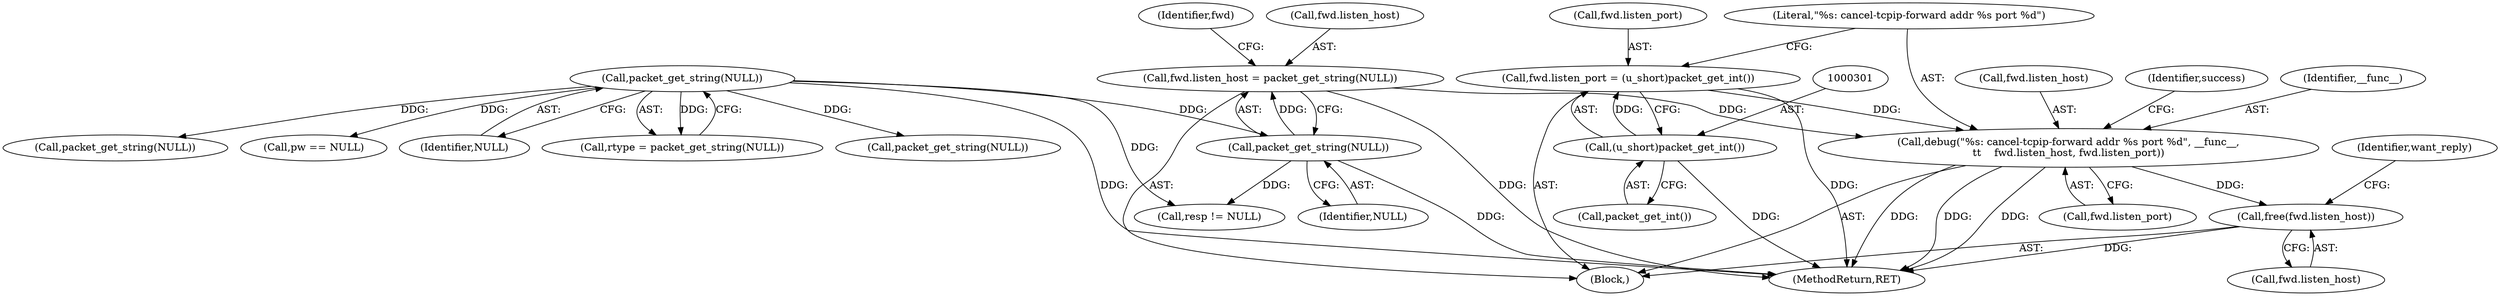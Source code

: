 digraph "0_src_c76fac666ea038753294f2ac94d310f8adece9ce@API" {
"1000317" [label="(Call,free(fwd.listen_host))"];
"1000303" [label="(Call,debug(\"%s: cancel-tcpip-forward addr %s port %d\", __func__,\n\t\t    fwd.listen_host, fwd.listen_port))"];
"1000290" [label="(Call,fwd.listen_host = packet_get_string(NULL))"];
"1000294" [label="(Call,packet_get_string(NULL))"];
"1000127" [label="(Call,packet_get_string(NULL))"];
"1000296" [label="(Call,fwd.listen_port = (u_short)packet_get_int())"];
"1000300" [label="(Call,(u_short)packet_get_int())"];
"1000125" [label="(Call,rtype = packet_get_string(NULL))"];
"1000302" [label="(Call,packet_get_int())"];
"1000291" [label="(Call,fwd.listen_host)"];
"1000340" [label="(Call,packet_get_string(NULL))"];
"1000303" [label="(Call,debug(\"%s: cancel-tcpip-forward addr %s port %d\", __func__,\n\t\t    fwd.listen_host, fwd.listen_port))"];
"1000298" [label="(Identifier,fwd)"];
"1000295" [label="(Identifier,NULL)"];
"1000447" [label="(Identifier,want_reply)"];
"1000402" [label="(Call,packet_get_string(NULL))"];
"1000297" [label="(Call,fwd.listen_port)"];
"1000127" [label="(Call,packet_get_string(NULL))"];
"1000300" [label="(Call,(u_short)packet_get_int())"];
"1000304" [label="(Literal,\"%s: cancel-tcpip-forward addr %s port %d\")"];
"1000457" [label="(Call,resp != NULL)"];
"1000318" [label="(Call,fwd.listen_host)"];
"1000152" [label="(Call,pw == NULL)"];
"1000306" [label="(Call,fwd.listen_host)"];
"1000128" [label="(Identifier,NULL)"];
"1000282" [label="(Block,)"];
"1000294" [label="(Call,packet_get_string(NULL))"];
"1000313" [label="(Identifier,success)"];
"1000317" [label="(Call,free(fwd.listen_host))"];
"1000296" [label="(Call,fwd.listen_port = (u_short)packet_get_int())"];
"1000474" [label="(MethodReturn,RET)"];
"1000309" [label="(Call,fwd.listen_port)"];
"1000305" [label="(Identifier,__func__)"];
"1000290" [label="(Call,fwd.listen_host = packet_get_string(NULL))"];
"1000317" -> "1000282"  [label="AST: "];
"1000317" -> "1000318"  [label="CFG: "];
"1000318" -> "1000317"  [label="AST: "];
"1000447" -> "1000317"  [label="CFG: "];
"1000317" -> "1000474"  [label="DDG: "];
"1000303" -> "1000317"  [label="DDG: "];
"1000303" -> "1000282"  [label="AST: "];
"1000303" -> "1000309"  [label="CFG: "];
"1000304" -> "1000303"  [label="AST: "];
"1000305" -> "1000303"  [label="AST: "];
"1000306" -> "1000303"  [label="AST: "];
"1000309" -> "1000303"  [label="AST: "];
"1000313" -> "1000303"  [label="CFG: "];
"1000303" -> "1000474"  [label="DDG: "];
"1000303" -> "1000474"  [label="DDG: "];
"1000303" -> "1000474"  [label="DDG: "];
"1000290" -> "1000303"  [label="DDG: "];
"1000296" -> "1000303"  [label="DDG: "];
"1000290" -> "1000282"  [label="AST: "];
"1000290" -> "1000294"  [label="CFG: "];
"1000291" -> "1000290"  [label="AST: "];
"1000294" -> "1000290"  [label="AST: "];
"1000298" -> "1000290"  [label="CFG: "];
"1000290" -> "1000474"  [label="DDG: "];
"1000294" -> "1000290"  [label="DDG: "];
"1000294" -> "1000295"  [label="CFG: "];
"1000295" -> "1000294"  [label="AST: "];
"1000294" -> "1000474"  [label="DDG: "];
"1000127" -> "1000294"  [label="DDG: "];
"1000294" -> "1000457"  [label="DDG: "];
"1000127" -> "1000125"  [label="AST: "];
"1000127" -> "1000128"  [label="CFG: "];
"1000128" -> "1000127"  [label="AST: "];
"1000125" -> "1000127"  [label="CFG: "];
"1000127" -> "1000474"  [label="DDG: "];
"1000127" -> "1000125"  [label="DDG: "];
"1000127" -> "1000152"  [label="DDG: "];
"1000127" -> "1000340"  [label="DDG: "];
"1000127" -> "1000402"  [label="DDG: "];
"1000127" -> "1000457"  [label="DDG: "];
"1000296" -> "1000282"  [label="AST: "];
"1000296" -> "1000300"  [label="CFG: "];
"1000297" -> "1000296"  [label="AST: "];
"1000300" -> "1000296"  [label="AST: "];
"1000304" -> "1000296"  [label="CFG: "];
"1000296" -> "1000474"  [label="DDG: "];
"1000300" -> "1000296"  [label="DDG: "];
"1000300" -> "1000302"  [label="CFG: "];
"1000301" -> "1000300"  [label="AST: "];
"1000302" -> "1000300"  [label="AST: "];
"1000300" -> "1000474"  [label="DDG: "];
}
